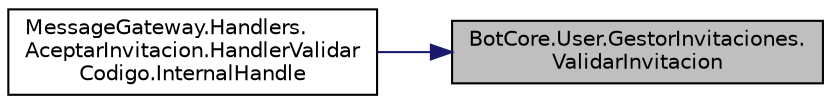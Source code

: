 digraph "BotCore.User.GestorInvitaciones.ValidarInvitacion"
{
 // INTERACTIVE_SVG=YES
 // LATEX_PDF_SIZE
  edge [fontname="Helvetica",fontsize="10",labelfontname="Helvetica",labelfontsize="10"];
  node [fontname="Helvetica",fontsize="10",shape=record];
  rankdir="RL";
  Node1 [label="BotCore.User.GestorInvitaciones.\lValidarInvitacion",height=0.2,width=0.4,color="black", fillcolor="grey75", style="filled", fontcolor="black",tooltip="Metodo utilizado para validar que la invitación fue aceptada."];
  Node1 -> Node2 [dir="back",color="midnightblue",fontsize="10",style="solid",fontname="Helvetica"];
  Node2 [label="MessageGateway.Handlers.\lAceptarInvitacion.HandlerValidar\lCodigo.InternalHandle",height=0.2,width=0.4,color="black", fillcolor="white", style="filled",URL="$classMessageGateway_1_1Handlers_1_1AceptarInvitacion_1_1HandlerValidarCodigo.html#a7134ab3aae517f1e49f8eea2520a7488",tooltip="Internal handle que revisa si existe el token y redirecciona acordemente."];
}
